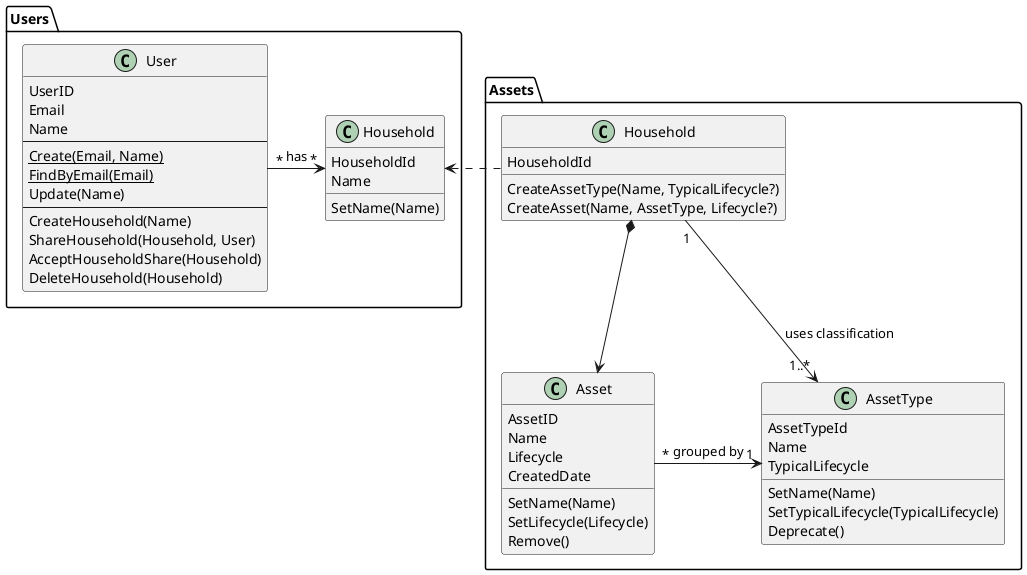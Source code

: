 @startuml Domain model

namespace Users{

    class User {
        UserID
        Email
        Name
        --
        {static} Create(Email, Name)
        {static} FindByEmail(Email)
        Update(Name)
        --
        CreateHousehold(Name)
        ShareHousehold(Household, User)
        AcceptHouseholdShare(Household)
        DeleteHousehold(Household)
    }

    class Household{
        HouseholdId
        Name

        SetName(Name)
    }

    User "*"->"*" Household : has

}

namespace Assets {
    class Household{
        HouseholdId

        CreateAssetType(Name, TypicalLifecycle?)
        CreateAsset(Name, AssetType, Lifecycle?)
    }

    class AssetType{
        AssetTypeId
        Name
        TypicalLifecycle

        SetName(Name)
        SetTypicalLifecycle(TypicalLifecycle)
        Deprecate()
    }


    class Asset{
        AssetID
        Name
        Lifecycle
        CreatedDate

        SetName(Name)
        SetLifecycle(Lifecycle)
        Remove()
    }

    Household "1"==>"1..*" AssetType: uses classification
    Household *--> Asset
    Asset "*" -> "1" AssetType : grouped by
}

Assets.Household .> Users.Household

@enduml